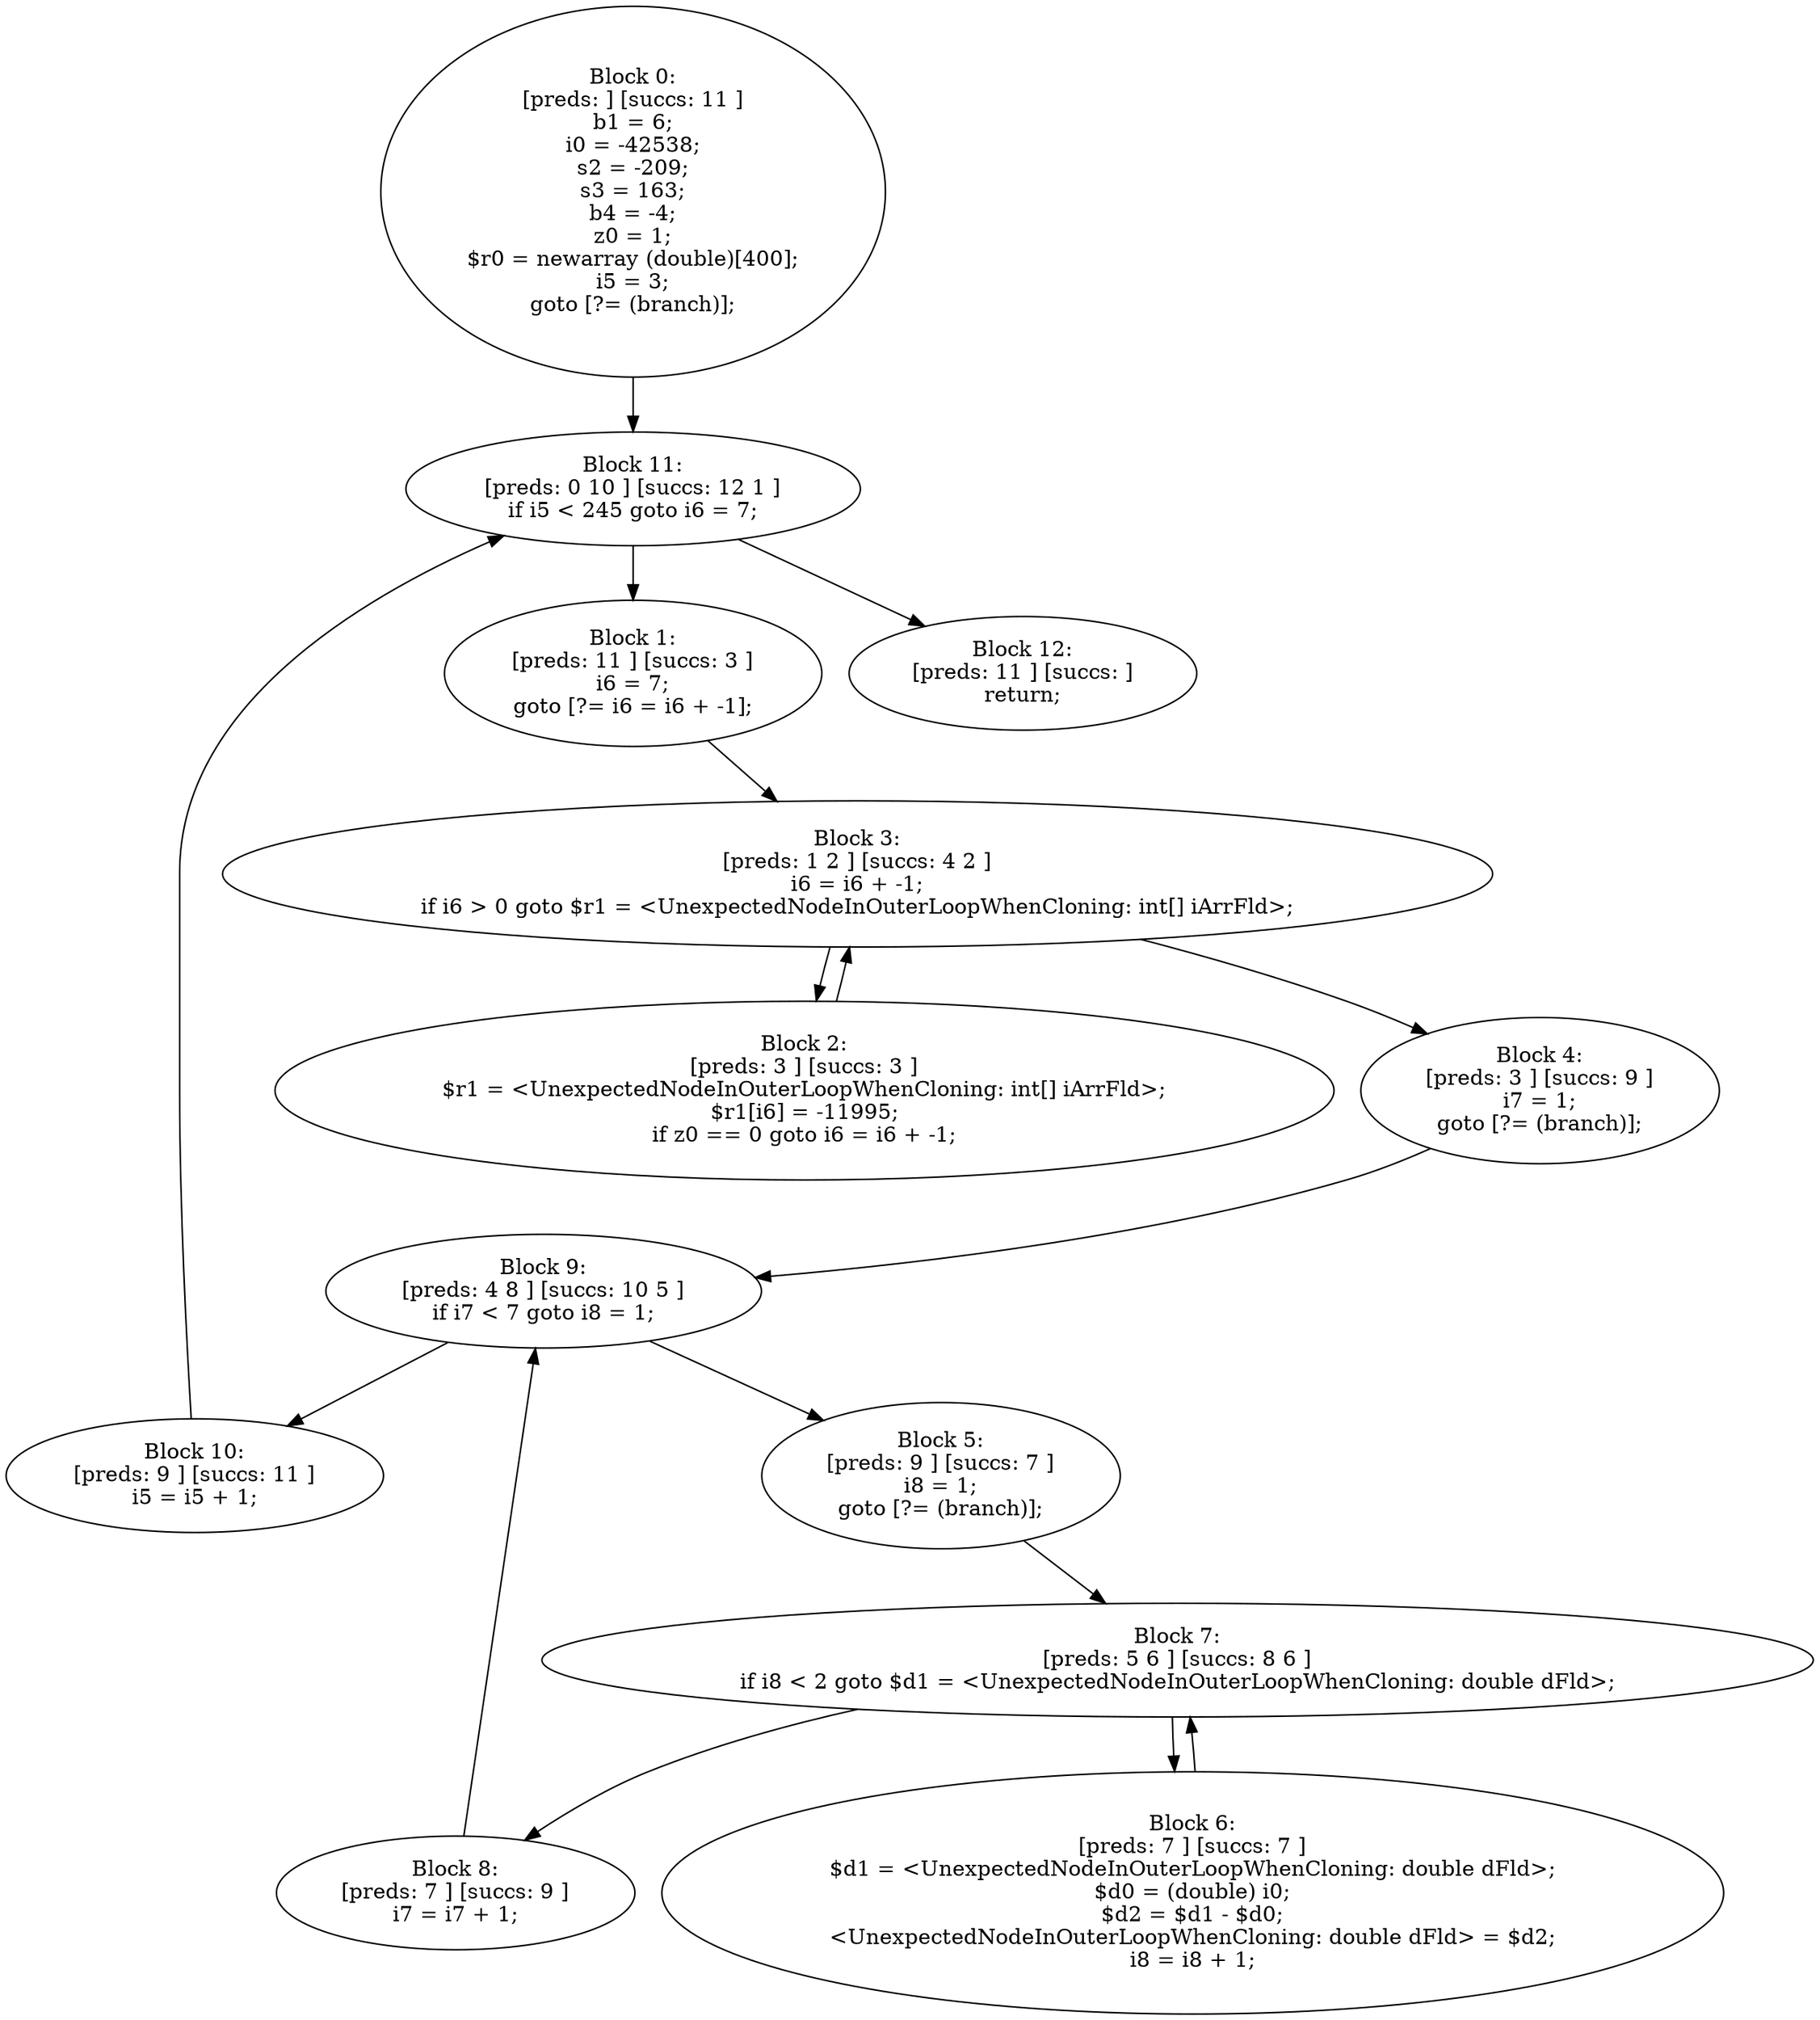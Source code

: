 digraph "unitGraph" {
    "Block 0:
[preds: ] [succs: 11 ]
b1 = 6;
i0 = -42538;
s2 = -209;
s3 = 163;
b4 = -4;
z0 = 1;
$r0 = newarray (double)[400];
i5 = 3;
goto [?= (branch)];
"
    "Block 1:
[preds: 11 ] [succs: 3 ]
i6 = 7;
goto [?= i6 = i6 + -1];
"
    "Block 2:
[preds: 3 ] [succs: 3 ]
$r1 = <UnexpectedNodeInOuterLoopWhenCloning: int[] iArrFld>;
$r1[i6] = -11995;
if z0 == 0 goto i6 = i6 + -1;
"
    "Block 3:
[preds: 1 2 ] [succs: 4 2 ]
i6 = i6 + -1;
if i6 > 0 goto $r1 = <UnexpectedNodeInOuterLoopWhenCloning: int[] iArrFld>;
"
    "Block 4:
[preds: 3 ] [succs: 9 ]
i7 = 1;
goto [?= (branch)];
"
    "Block 5:
[preds: 9 ] [succs: 7 ]
i8 = 1;
goto [?= (branch)];
"
    "Block 6:
[preds: 7 ] [succs: 7 ]
$d1 = <UnexpectedNodeInOuterLoopWhenCloning: double dFld>;
$d0 = (double) i0;
$d2 = $d1 - $d0;
<UnexpectedNodeInOuterLoopWhenCloning: double dFld> = $d2;
i8 = i8 + 1;
"
    "Block 7:
[preds: 5 6 ] [succs: 8 6 ]
if i8 < 2 goto $d1 = <UnexpectedNodeInOuterLoopWhenCloning: double dFld>;
"
    "Block 8:
[preds: 7 ] [succs: 9 ]
i7 = i7 + 1;
"
    "Block 9:
[preds: 4 8 ] [succs: 10 5 ]
if i7 < 7 goto i8 = 1;
"
    "Block 10:
[preds: 9 ] [succs: 11 ]
i5 = i5 + 1;
"
    "Block 11:
[preds: 0 10 ] [succs: 12 1 ]
if i5 < 245 goto i6 = 7;
"
    "Block 12:
[preds: 11 ] [succs: ]
return;
"
    "Block 0:
[preds: ] [succs: 11 ]
b1 = 6;
i0 = -42538;
s2 = -209;
s3 = 163;
b4 = -4;
z0 = 1;
$r0 = newarray (double)[400];
i5 = 3;
goto [?= (branch)];
"->"Block 11:
[preds: 0 10 ] [succs: 12 1 ]
if i5 < 245 goto i6 = 7;
";
    "Block 1:
[preds: 11 ] [succs: 3 ]
i6 = 7;
goto [?= i6 = i6 + -1];
"->"Block 3:
[preds: 1 2 ] [succs: 4 2 ]
i6 = i6 + -1;
if i6 > 0 goto $r1 = <UnexpectedNodeInOuterLoopWhenCloning: int[] iArrFld>;
";
    "Block 2:
[preds: 3 ] [succs: 3 ]
$r1 = <UnexpectedNodeInOuterLoopWhenCloning: int[] iArrFld>;
$r1[i6] = -11995;
if z0 == 0 goto i6 = i6 + -1;
"->"Block 3:
[preds: 1 2 ] [succs: 4 2 ]
i6 = i6 + -1;
if i6 > 0 goto $r1 = <UnexpectedNodeInOuterLoopWhenCloning: int[] iArrFld>;
";
    "Block 3:
[preds: 1 2 ] [succs: 4 2 ]
i6 = i6 + -1;
if i6 > 0 goto $r1 = <UnexpectedNodeInOuterLoopWhenCloning: int[] iArrFld>;
"->"Block 4:
[preds: 3 ] [succs: 9 ]
i7 = 1;
goto [?= (branch)];
";
    "Block 3:
[preds: 1 2 ] [succs: 4 2 ]
i6 = i6 + -1;
if i6 > 0 goto $r1 = <UnexpectedNodeInOuterLoopWhenCloning: int[] iArrFld>;
"->"Block 2:
[preds: 3 ] [succs: 3 ]
$r1 = <UnexpectedNodeInOuterLoopWhenCloning: int[] iArrFld>;
$r1[i6] = -11995;
if z0 == 0 goto i6 = i6 + -1;
";
    "Block 4:
[preds: 3 ] [succs: 9 ]
i7 = 1;
goto [?= (branch)];
"->"Block 9:
[preds: 4 8 ] [succs: 10 5 ]
if i7 < 7 goto i8 = 1;
";
    "Block 5:
[preds: 9 ] [succs: 7 ]
i8 = 1;
goto [?= (branch)];
"->"Block 7:
[preds: 5 6 ] [succs: 8 6 ]
if i8 < 2 goto $d1 = <UnexpectedNodeInOuterLoopWhenCloning: double dFld>;
";
    "Block 6:
[preds: 7 ] [succs: 7 ]
$d1 = <UnexpectedNodeInOuterLoopWhenCloning: double dFld>;
$d0 = (double) i0;
$d2 = $d1 - $d0;
<UnexpectedNodeInOuterLoopWhenCloning: double dFld> = $d2;
i8 = i8 + 1;
"->"Block 7:
[preds: 5 6 ] [succs: 8 6 ]
if i8 < 2 goto $d1 = <UnexpectedNodeInOuterLoopWhenCloning: double dFld>;
";
    "Block 7:
[preds: 5 6 ] [succs: 8 6 ]
if i8 < 2 goto $d1 = <UnexpectedNodeInOuterLoopWhenCloning: double dFld>;
"->"Block 8:
[preds: 7 ] [succs: 9 ]
i7 = i7 + 1;
";
    "Block 7:
[preds: 5 6 ] [succs: 8 6 ]
if i8 < 2 goto $d1 = <UnexpectedNodeInOuterLoopWhenCloning: double dFld>;
"->"Block 6:
[preds: 7 ] [succs: 7 ]
$d1 = <UnexpectedNodeInOuterLoopWhenCloning: double dFld>;
$d0 = (double) i0;
$d2 = $d1 - $d0;
<UnexpectedNodeInOuterLoopWhenCloning: double dFld> = $d2;
i8 = i8 + 1;
";
    "Block 8:
[preds: 7 ] [succs: 9 ]
i7 = i7 + 1;
"->"Block 9:
[preds: 4 8 ] [succs: 10 5 ]
if i7 < 7 goto i8 = 1;
";
    "Block 9:
[preds: 4 8 ] [succs: 10 5 ]
if i7 < 7 goto i8 = 1;
"->"Block 10:
[preds: 9 ] [succs: 11 ]
i5 = i5 + 1;
";
    "Block 9:
[preds: 4 8 ] [succs: 10 5 ]
if i7 < 7 goto i8 = 1;
"->"Block 5:
[preds: 9 ] [succs: 7 ]
i8 = 1;
goto [?= (branch)];
";
    "Block 10:
[preds: 9 ] [succs: 11 ]
i5 = i5 + 1;
"->"Block 11:
[preds: 0 10 ] [succs: 12 1 ]
if i5 < 245 goto i6 = 7;
";
    "Block 11:
[preds: 0 10 ] [succs: 12 1 ]
if i5 < 245 goto i6 = 7;
"->"Block 12:
[preds: 11 ] [succs: ]
return;
";
    "Block 11:
[preds: 0 10 ] [succs: 12 1 ]
if i5 < 245 goto i6 = 7;
"->"Block 1:
[preds: 11 ] [succs: 3 ]
i6 = 7;
goto [?= i6 = i6 + -1];
";
}
